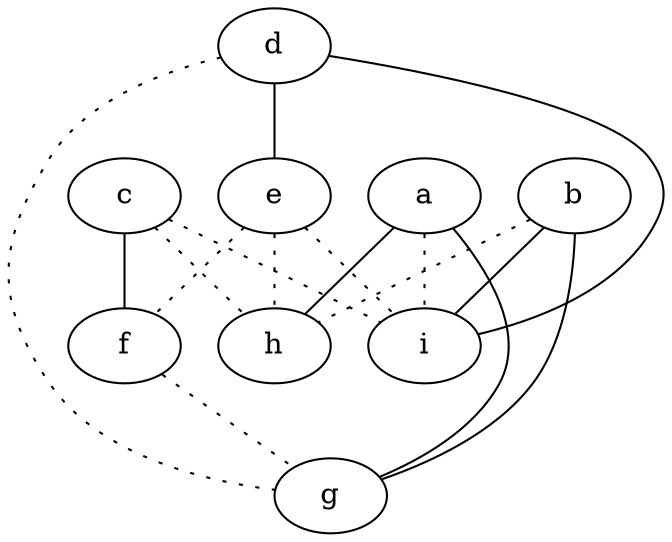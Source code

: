 graph {
a -- g;
a -- h;
a -- i [style=dotted];
b -- g;
b -- h [style=dotted];
b -- i;
c -- f;
c -- h [style=dotted];
c -- i [style=dotted];
d -- e;
d -- g [style=dotted];
d -- i;
e -- f [style=dotted];
e -- h [style=dotted];
e -- i [style=dotted];
f -- g [style=dotted];
}
